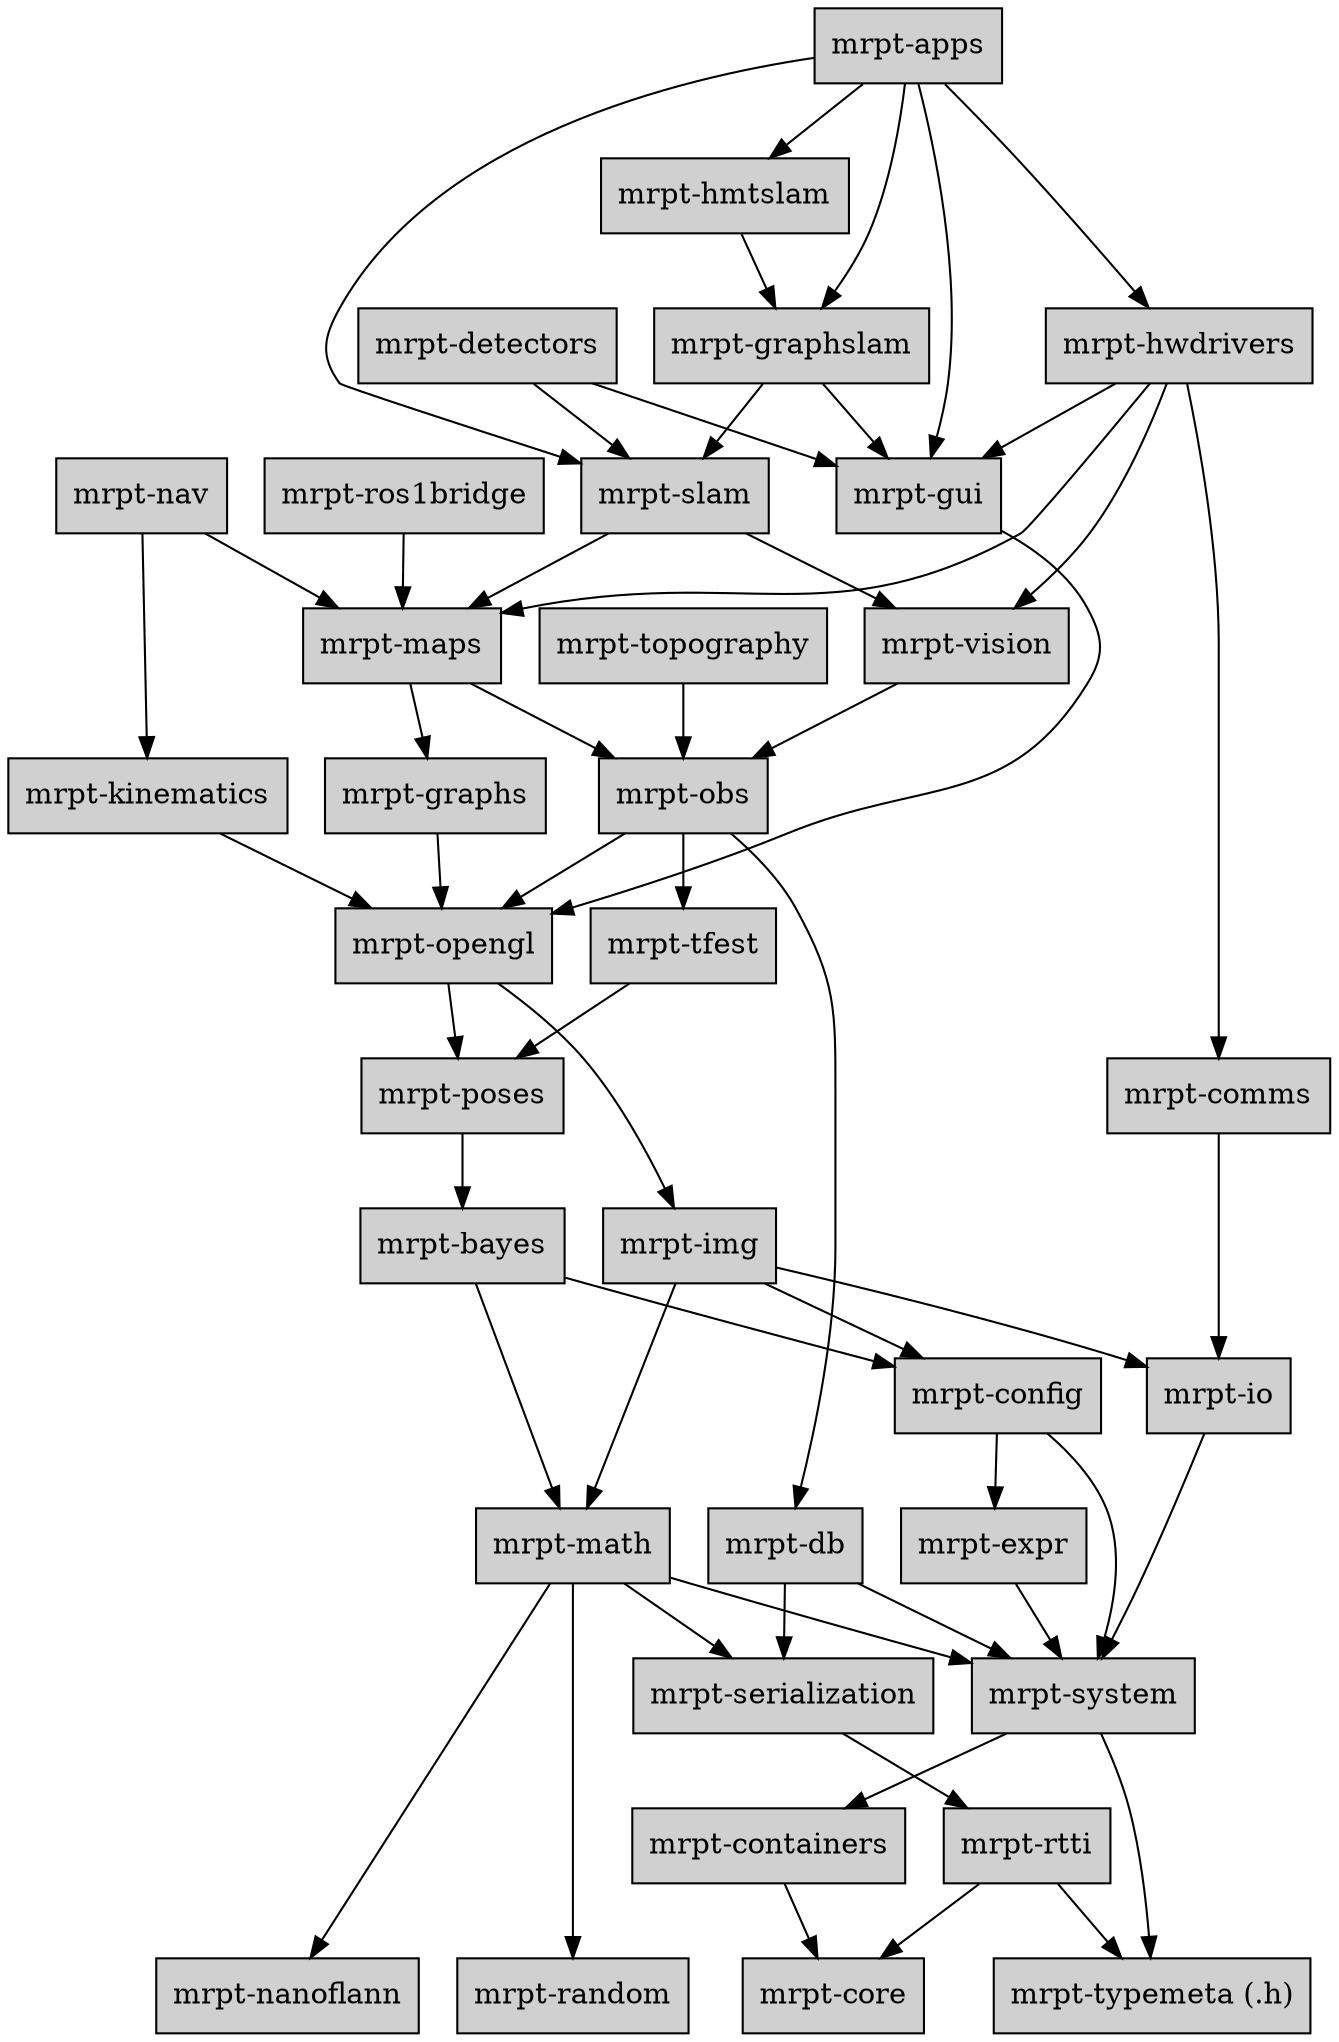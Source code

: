 digraph MRPT_LIBS {

	node [shape=box,style=filled, fillcolor="#D0D0D0"];

	apps [label="mrpt-apps",URL="group__mrpt__bayes__grp.html"];
	apps -> gui;
	apps -> slam;
	apps -> hwdrivers;
	apps -> graphslam;
	apps -> hmtslam;

	bayes [label="mrpt-bayes",URL="group__mrpt__bayes__grp.html"];
	bayes -> math;
	bayes -> config;

	comms [label="mrpt-comms",URL="group__mrpt__comms__grp.html"];
	comms -> io;

	config   [label="mrpt-config",URL="group__mrpt__config__grp.html"];
	config -> expr;
	config -> system;

	containers  [label="mrpt-containers",URL="group__mrpt__containers__grp.html"];
	containers -> core;

	{ rank = sink;
	core       [label="mrpt-core",URL="group__mrpt__core__grp.html"];
	}

	db         [label="mrpt-db",URL="group__mrpt__db__grp.html"];
	db  -> serialization;
	db  -> system;

	detectors  [label="mrpt-detectors",URL="group__mrpt__detectors__grp.html"];
	detectors -> gui;
	detectors -> slam;

	expr       [label="mrpt-expr",URL="group__mrpt__expr__grp.html"];
	expr -> system;

	graphs     [label="mrpt-graphs",URL="group__mrpt__graphs__grp.html"];
	graphs -> opengl;

	graphslam  [label="mrpt-graphslam",URL="group__mrpt__graphslam__grp.html"];
	graphslam -> gui;
	graphslam -> slam;

	gui        [label="mrpt-gui",URL="group__mrpt__gui__grp.html"];
	gui -> opengl;

	hmtslam    [label="mrpt-hmtslam",URL="group__mrpt__hmtslam__grp.html"];
	hmtslam -> graphslam;

	hwdrivers  [label="mrpt-hwdrivers",URL="group__mrpt__hwdrivers__grp.html"];
	hwdrivers -> comms;
	hwdrivers -> gui;
	hwdrivers -> maps;
	hwdrivers -> vision;

	img [label="mrpt-img",URL="group__mrpt__img__grp.html"];
	img  -> io;
	img  -> math;
	img  -> config;

	io [label="mrpt-io",URL="group__mrpt__io__grp.html"];
	io  -> system;

	kinematics [label="mrpt-kinematics",URL="group__mrpt__kinematics__grp.html"];
	kinematics -> opengl;

	maps       [label="mrpt-maps",URL="group__mrpt__maps__grp.html"];
	maps -> graphs;
	maps -> obs;

	math       [label="mrpt-math",URL="group__mrpt__math__grp.html"];
	math -> serialization;
	math -> random;
	math -> system;
	math -> nanoflann;

	{ rank = sink;
	nanoflann  [label="mrpt-nanoflann",URL="group__nanoflann__grp.html"];
	}

	nav        [label="mrpt-nav",URL="group__mrpt__nav__grp.html"];
	nav -> kinematics;
	nav -> maps;

	obs        [label="mrpt-obs",URL="group__mrpt__obs__grp.html"];
	obs -> opengl;
	obs -> db;
	obs -> tfest;

	opengl     [label="mrpt-opengl", URL="group__mrpt__opengl__grp.html"];
	opengl -> poses;
	opengl -> img;

	poses     [label="mrpt-poses",URL="group__mrpt__poses__grp.html"];
	poses -> bayes;

	{ rank = sink;
	random     [label="mrpt-random",URL="group__mrpt__random__grp.html"];
	}

	rtti     [label="mrpt-rtti",URL="group__mrpt__rtti__grp.html"];
	rtti -> core;
	rtti -> typemeta;

	ros1bridge   [label="mrpt-ros1bridge", URL="group__mrpt__ros1bridge__grp.html"];
	ros1bridge -> maps;

	serialization [label="mrpt-serialization",URL="group__mrpt__serialization__grp.html"];
	serialization -> rtti;

	slam       [label="mrpt-slam",URL="group__mrpt__slam__grp.html"];
	slam -> maps;
	slam -> vision;

	system     [label="mrpt-system",URL="group__mrpt__system__grp.html"];
	system -> typemeta;
	system -> containers;

	tfest      [label="mrpt-tfest",URL="group__mrpt__tfest__grp.html"];
	tfest -> poses;

	topography [label="mrpt-topography",URL="group__mrpt__topography__grp.html"];
	topography -> obs;

	{ rank = sink;
	typemeta [label="mrpt-typemeta (.h)",URL="group__mrpt__typemeta__grp.html"];
	}

	vision     [label="mrpt-vision",URL="group__mrpt__vision__grp.html"];
	vision -> obs;
}

